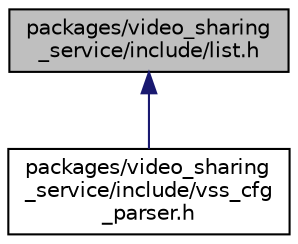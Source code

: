 digraph "packages/video_sharing_service/include/list.h"
{
 // INTERACTIVE_SVG=YES
 // LATEX_PDF_SIZE
  bgcolor="transparent";
  edge [fontname="Helvetica",fontsize="10",labelfontname="Helvetica",labelfontsize="10"];
  node [fontname="Helvetica",fontsize="10",shape=record];
  Node1 [label="packages/video_sharing\l_service/include/list.h",height=0.2,width=0.4,color="black", fillcolor="grey75", style="filled", fontcolor="black",tooltip=" "];
  Node1 -> Node2 [dir="back",color="midnightblue",fontsize="10",style="solid",fontname="Helvetica"];
  Node2 [label="packages/video_sharing\l_service/include/vss_cfg\l_parser.h",height=0.2,width=0.4,color="black",URL="$d6/ded/vss__cfg__parser_8h.html",tooltip=" "];
}
